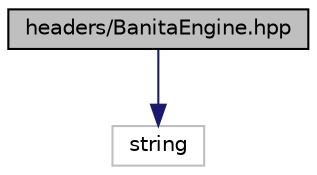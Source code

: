 digraph "headers/BanitaEngine.hpp"
{
 // LATEX_PDF_SIZE
  edge [fontname="Helvetica",fontsize="10",labelfontname="Helvetica",labelfontsize="10"];
  node [fontname="Helvetica",fontsize="10",shape=record];
  Node0 [label="headers/BanitaEngine.hpp",height=0.2,width=0.4,color="black", fillcolor="grey75", style="filled", fontcolor="black",tooltip="Core class that encapsulates the engine library to avoid header inclusion errors."];
  Node0 -> Node1 [color="midnightblue",fontsize="10",style="solid",fontname="Helvetica"];
  Node1 [label="string",height=0.2,width=0.4,color="grey75", fillcolor="white", style="filled",tooltip=" "];
}
